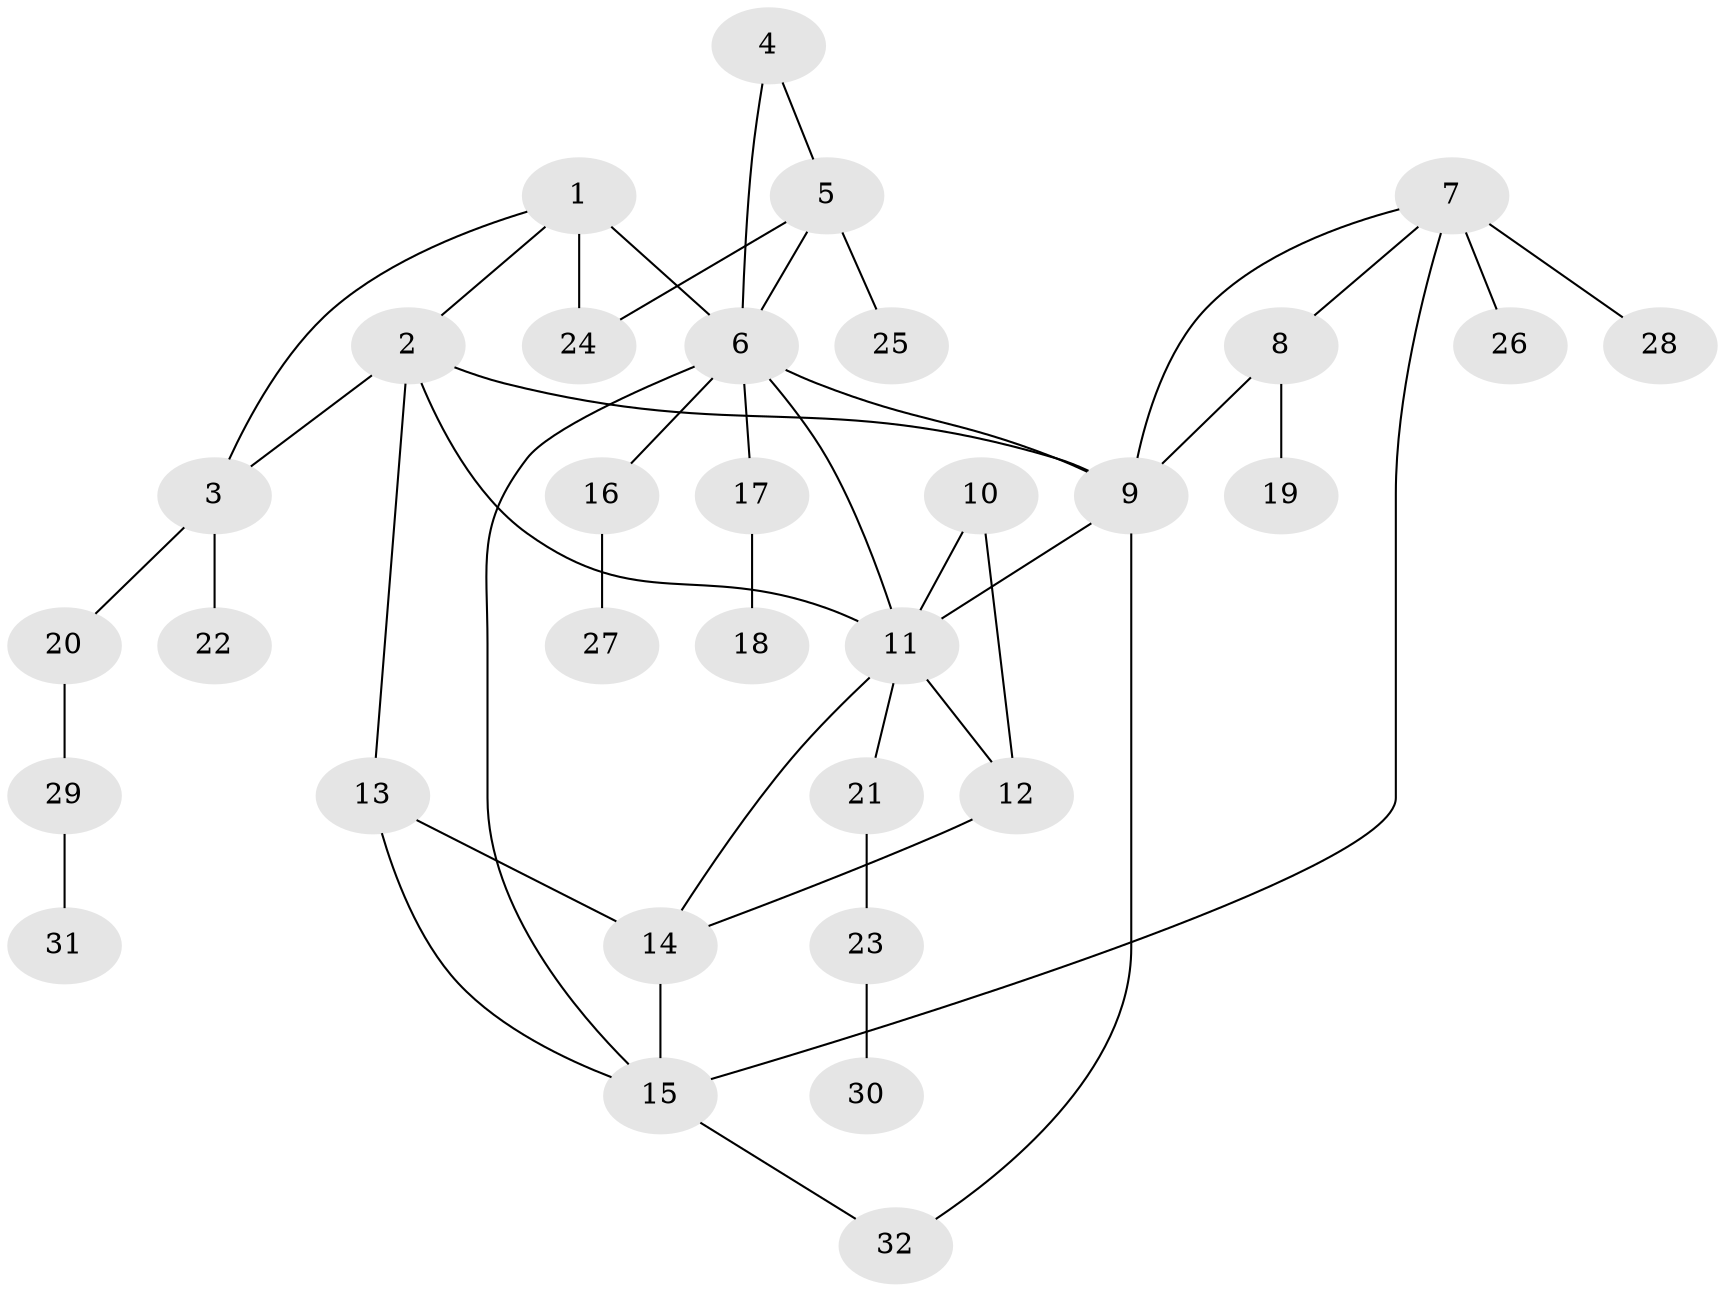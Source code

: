 // original degree distribution, {6: 0.06666666666666667, 3: 0.11666666666666667, 5: 0.03333333333333333, 10: 0.016666666666666666, 7: 0.03333333333333333, 4: 0.05, 8: 0.016666666666666666, 2: 0.11666666666666667, 1: 0.55}
// Generated by graph-tools (version 1.1) at 2025/37/03/09/25 02:37:12]
// undirected, 32 vertices, 45 edges
graph export_dot {
graph [start="1"]
  node [color=gray90,style=filled];
  1;
  2;
  3;
  4;
  5;
  6;
  7;
  8;
  9;
  10;
  11;
  12;
  13;
  14;
  15;
  16;
  17;
  18;
  19;
  20;
  21;
  22;
  23;
  24;
  25;
  26;
  27;
  28;
  29;
  30;
  31;
  32;
  1 -- 2 [weight=1.0];
  1 -- 3 [weight=1.0];
  1 -- 6 [weight=1.0];
  1 -- 24 [weight=2.0];
  2 -- 3 [weight=1.0];
  2 -- 9 [weight=1.0];
  2 -- 11 [weight=1.0];
  2 -- 13 [weight=1.0];
  3 -- 20 [weight=1.0];
  3 -- 22 [weight=2.0];
  4 -- 5 [weight=1.0];
  4 -- 6 [weight=1.0];
  5 -- 6 [weight=1.0];
  5 -- 24 [weight=1.0];
  5 -- 25 [weight=1.0];
  6 -- 9 [weight=1.0];
  6 -- 11 [weight=1.0];
  6 -- 15 [weight=1.0];
  6 -- 16 [weight=1.0];
  6 -- 17 [weight=2.0];
  7 -- 8 [weight=1.0];
  7 -- 9 [weight=1.0];
  7 -- 15 [weight=1.0];
  7 -- 26 [weight=2.0];
  7 -- 28 [weight=1.0];
  8 -- 9 [weight=1.0];
  8 -- 19 [weight=1.0];
  9 -- 11 [weight=1.0];
  9 -- 32 [weight=1.0];
  10 -- 11 [weight=1.0];
  10 -- 12 [weight=2.0];
  11 -- 12 [weight=1.0];
  11 -- 14 [weight=1.0];
  11 -- 21 [weight=1.0];
  12 -- 14 [weight=1.0];
  13 -- 14 [weight=2.0];
  13 -- 15 [weight=1.0];
  14 -- 15 [weight=1.0];
  15 -- 32 [weight=1.0];
  16 -- 27 [weight=1.0];
  17 -- 18 [weight=1.0];
  20 -- 29 [weight=1.0];
  21 -- 23 [weight=1.0];
  23 -- 30 [weight=2.0];
  29 -- 31 [weight=1.0];
}
